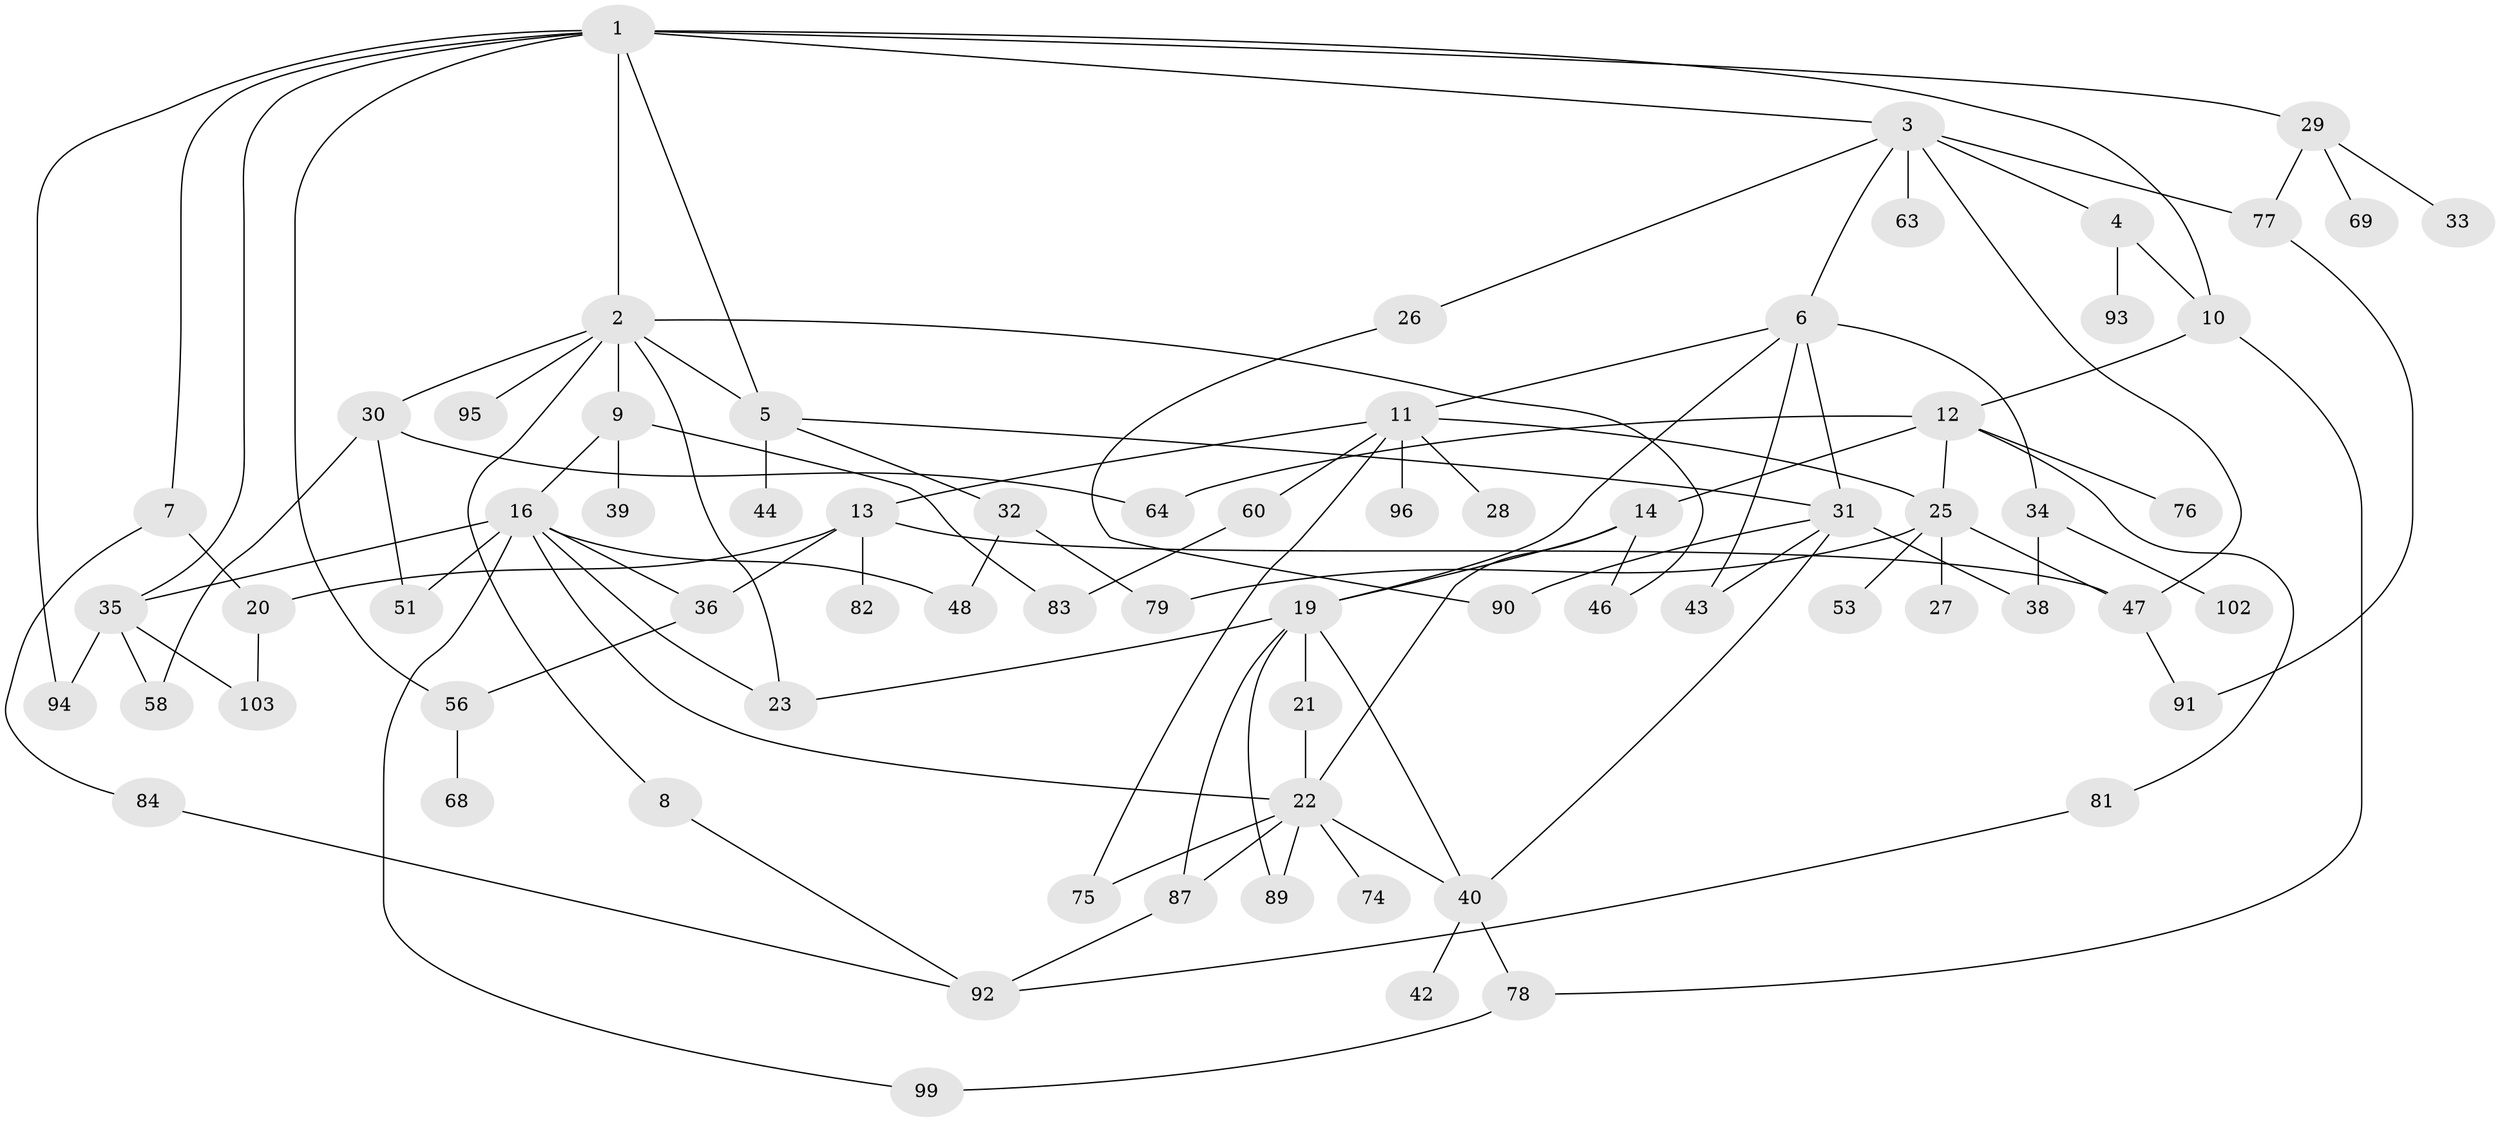 // Generated by graph-tools (version 1.1) at 2025/23/03/03/25 07:23:31]
// undirected, 72 vertices, 110 edges
graph export_dot {
graph [start="1"]
  node [color=gray90,style=filled];
  1 [super="+17"];
  2 [super="+18"];
  3;
  4 [super="+62"];
  5 [super="+49"];
  6;
  7 [super="+66"];
  8 [super="+52"];
  9 [super="+101"];
  10;
  11 [super="+24"];
  12;
  13 [super="+37"];
  14 [super="+15"];
  16 [super="+61"];
  19 [super="+71"];
  20 [super="+45"];
  21 [super="+97"];
  22 [super="+50"];
  23;
  25 [super="+100"];
  26;
  27;
  28 [super="+88"];
  29;
  30 [super="+55"];
  31 [super="+41"];
  32 [super="+59"];
  33;
  34;
  35 [super="+73"];
  36;
  38 [super="+85"];
  39;
  40 [super="+98"];
  42 [super="+54"];
  43;
  44;
  46 [super="+86"];
  47 [super="+57"];
  48;
  51 [super="+65"];
  53;
  56 [super="+72"];
  58 [super="+70"];
  60;
  63;
  64 [super="+67"];
  68;
  69;
  74;
  75;
  76;
  77 [super="+80"];
  78;
  79;
  81;
  82;
  83;
  84;
  87;
  89;
  90;
  91;
  92;
  93;
  94;
  95;
  96;
  99;
  102;
  103;
  1 -- 2;
  1 -- 3;
  1 -- 7;
  1 -- 10;
  1 -- 29;
  1 -- 94;
  1 -- 35;
  1 -- 5;
  1 -- 56;
  2 -- 5;
  2 -- 8;
  2 -- 9;
  2 -- 30;
  2 -- 95;
  2 -- 46;
  2 -- 23;
  3 -- 4;
  3 -- 6;
  3 -- 26;
  3 -- 63;
  3 -- 47;
  3 -- 77;
  4 -- 93;
  4 -- 10;
  5 -- 32;
  5 -- 44;
  5 -- 31;
  6 -- 11;
  6 -- 19;
  6 -- 31;
  6 -- 34;
  6 -- 43;
  7 -- 20;
  7 -- 84;
  8 -- 92;
  9 -- 16;
  9 -- 39;
  9 -- 83;
  10 -- 12;
  10 -- 78;
  11 -- 13;
  11 -- 60;
  11 -- 25;
  11 -- 96;
  11 -- 75;
  11 -- 28;
  12 -- 14;
  12 -- 25;
  12 -- 64;
  12 -- 76;
  12 -- 81;
  13 -- 82;
  13 -- 20;
  13 -- 36;
  13 -- 47;
  14 -- 22 [weight=2];
  14 -- 46;
  14 -- 19;
  16 -- 35;
  16 -- 36;
  16 -- 99;
  16 -- 48;
  16 -- 23;
  16 -- 22;
  16 -- 51;
  19 -- 21;
  19 -- 87;
  19 -- 23;
  19 -- 40;
  19 -- 89;
  20 -- 103;
  21 -- 22;
  22 -- 74;
  22 -- 75;
  22 -- 89;
  22 -- 40;
  22 -- 87;
  25 -- 27;
  25 -- 53;
  25 -- 79;
  25 -- 47;
  26 -- 90;
  29 -- 33;
  29 -- 69;
  29 -- 77;
  30 -- 51;
  30 -- 58;
  30 -- 64 [weight=2];
  31 -- 40;
  31 -- 43;
  31 -- 90;
  31 -- 38;
  32 -- 48;
  32 -- 79;
  34 -- 38;
  34 -- 102;
  35 -- 58;
  35 -- 94;
  35 -- 103;
  36 -- 56;
  40 -- 42;
  40 -- 78;
  47 -- 91;
  56 -- 68;
  60 -- 83;
  77 -- 91;
  78 -- 99;
  81 -- 92;
  84 -- 92;
  87 -- 92;
}
